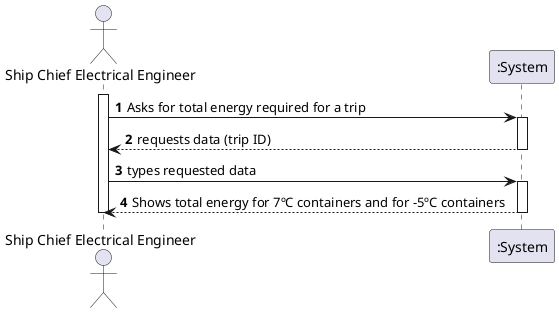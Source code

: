 @startuml
'https://plantuml.com/sequence-diagram

autonumber

actor "Ship Chief Electrical Engineer" as SCEE

activate SCEE
SCEE -> ":System" : Asks for total energy required for a trip

activate ":System"
":System" --> "SCEE" : requests data (trip ID)
deactivate ":System"

SCEE -> ":System" : types requested data

activate ":System"
":System" --> "SCEE" : Shows total energy for 7ºC containers and for -5ºC containers
deactivate ":System"

deactivate SCEE

@enduml